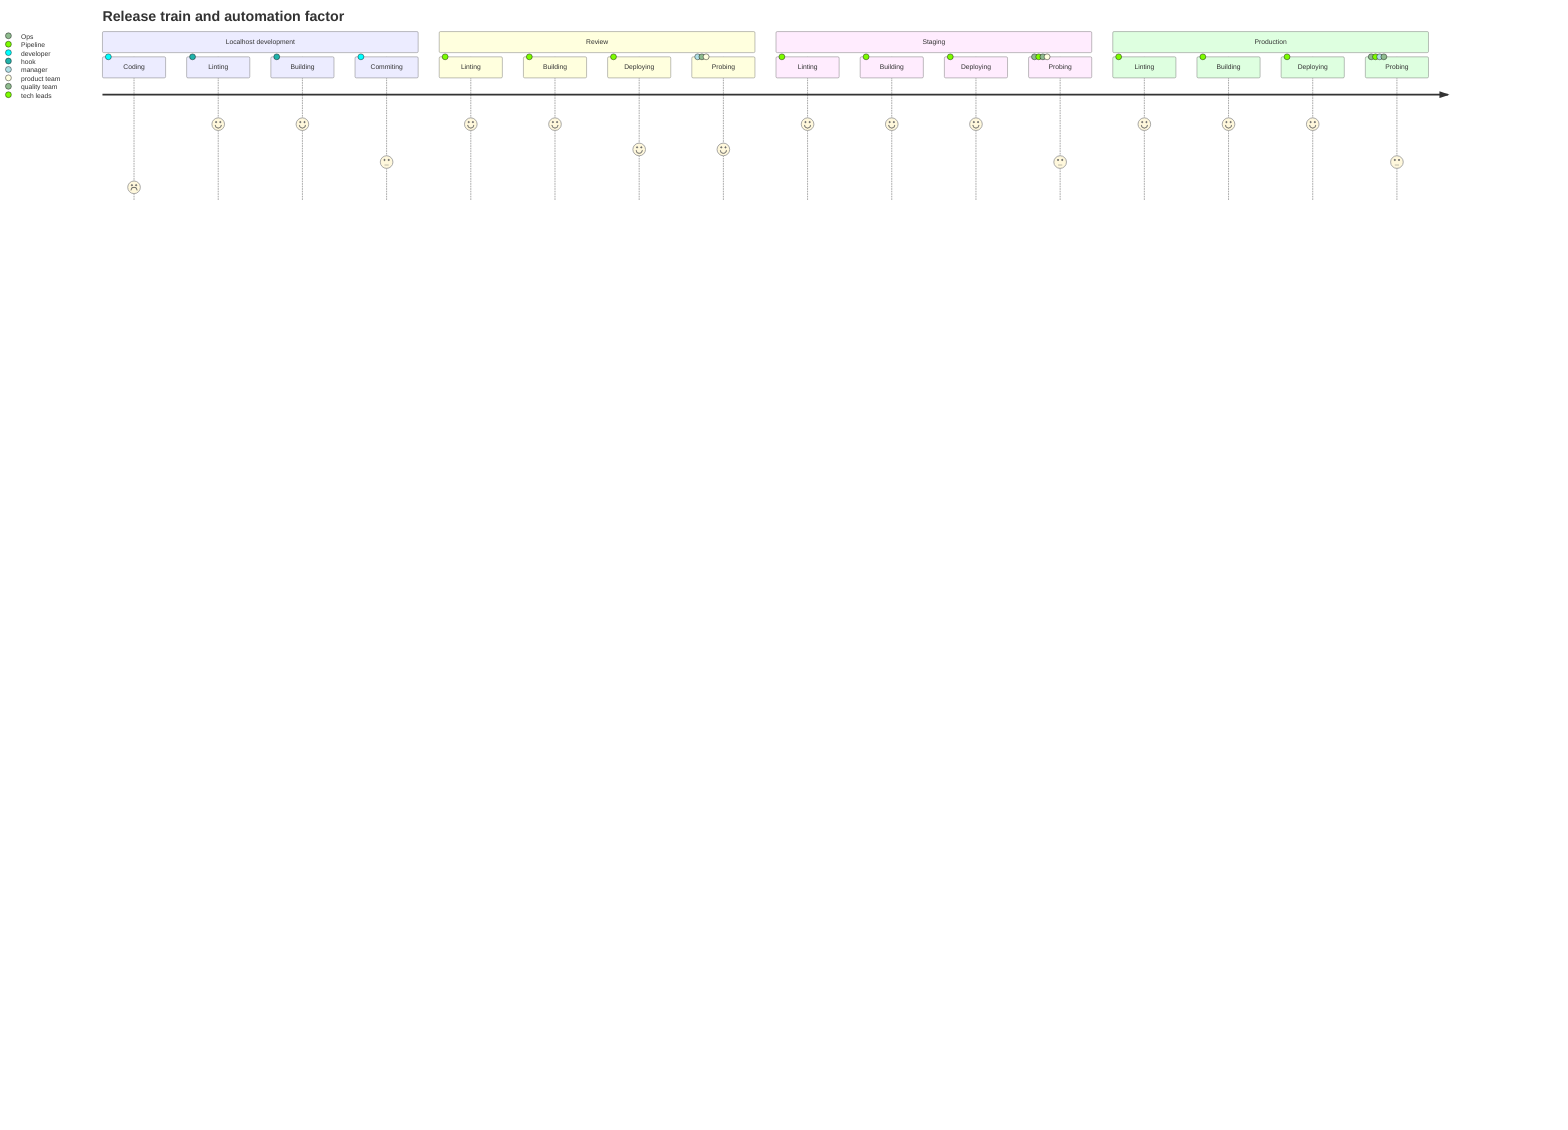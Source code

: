 journey
    title Release train and automation factor
    section Localhost development
			Coding: 1: developer
			Linting: 6: hook
			Building: 6: hook
			Commiting: 3: developer
		section Review
      Linting: 6: Pipeline
      Building: 6: Pipeline
      Deploying: 4: Pipeline
			Probing: 4 : manager, quality team, product team
    section Staging
      Linting: 6: Pipeline
      Building: 6: Pipeline
      Deploying: 6: Pipeline
			Probing: 3 : Ops, tech leads, quality team, product team
    section Production
		  Linting: 6: Pipeline
      Building: 6: Pipeline
      Deploying: 6: Pipeline
			Probing: 3 : Ops, tech leads, manager, quality team